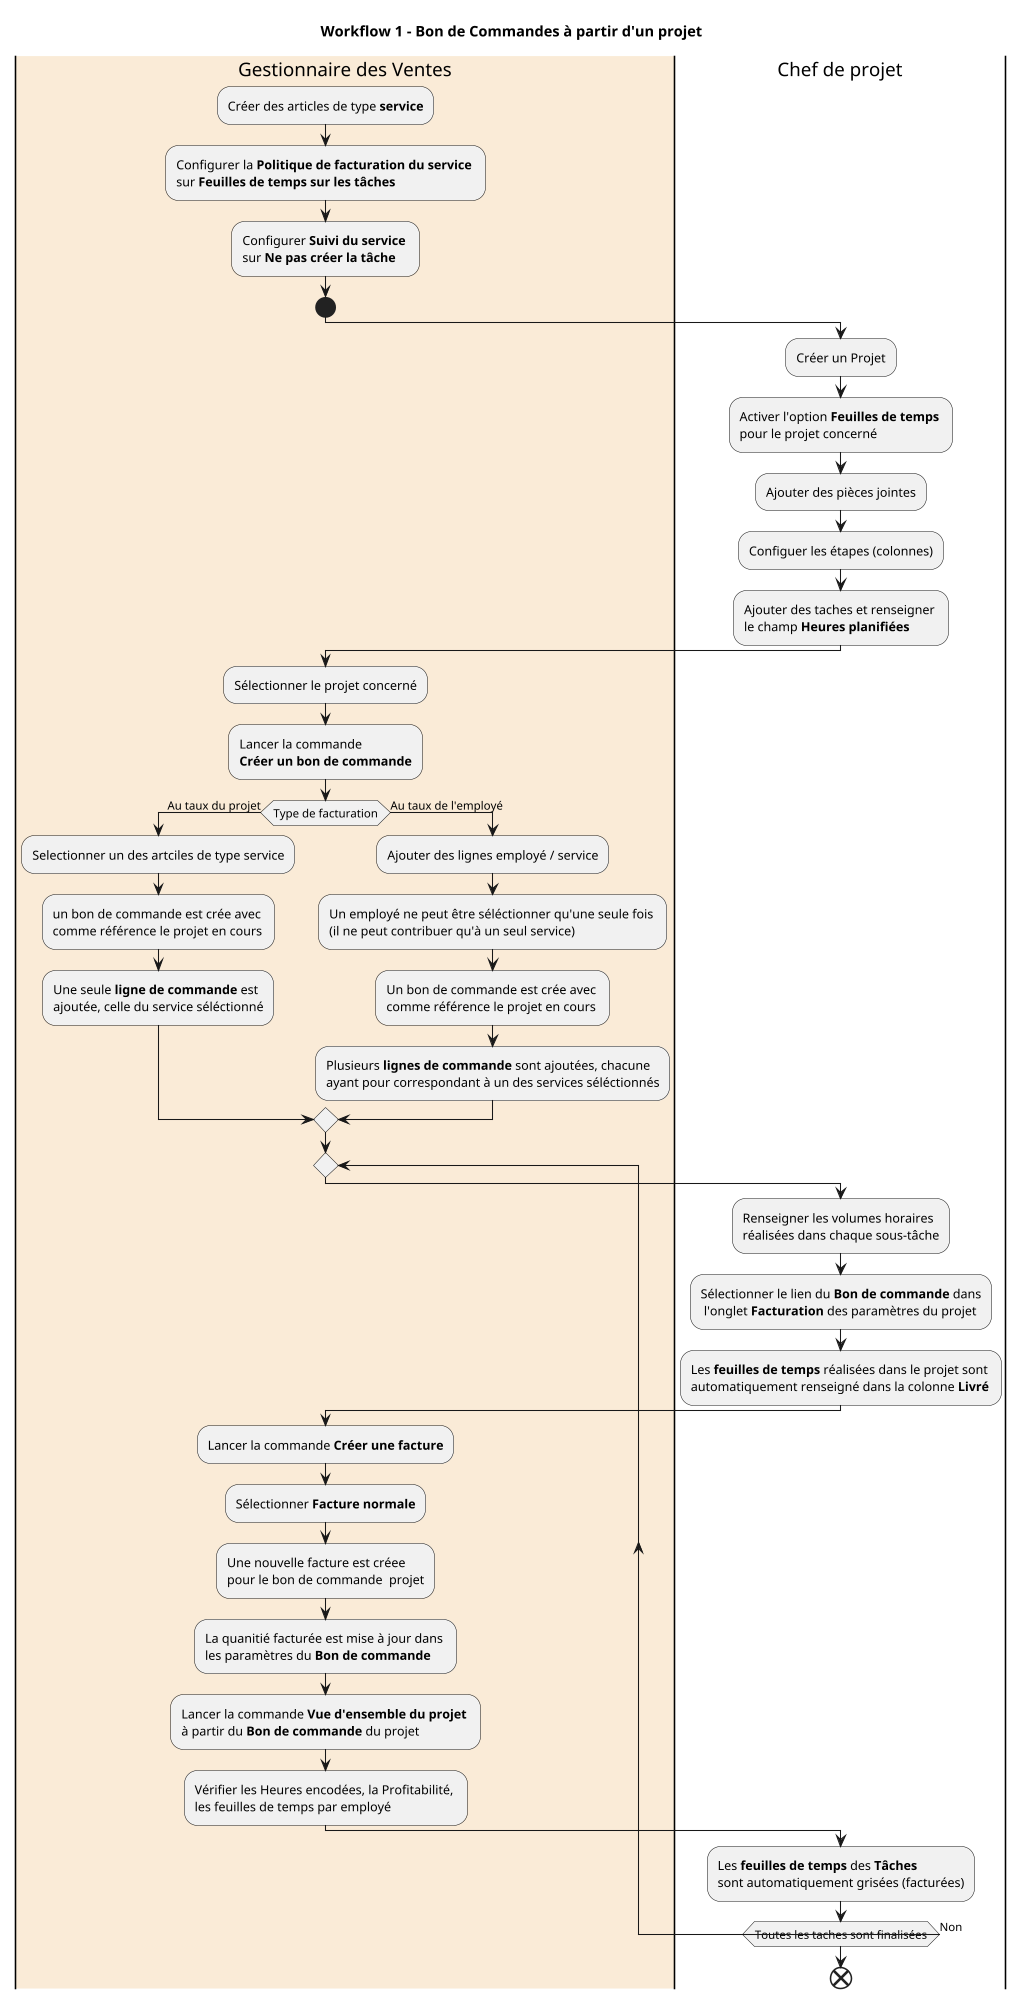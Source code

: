 
@startuml activity-projets-bc-a-partir-projet
title Workflow 1 - Bon de Commandes à partir d'un projet 
scale 200 width
scale 2000 height

|#AntiqueWhite|Gestionnaire des Ventes|
    :Créer des articles de type **service**;
    :Configurer la **Politique de facturation du service** \nsur **Feuilles de temps sur les tâches**;
    :Configurer **Suivi du service** \nsur **Ne pas créer la tâche**;

start

|Chef de projet|
    :Créer un Projet;
    :Activer l'option **Feuilles de temps** \npour le projet concerné;
    :Ajouter des pièces jointes;
    :Configuer les étapes (colonnes);
    :Ajouter des taches et renseigner \nle champ **Heures planifiées**;

|#AntiqueWhite|Gestionnaire des Ventes|
    :Sélectionner le projet concerné;
    :Lancer la commande \n**Créer un bon de commande**;

    if (Type de facturation) then (Au taux du projet)
        :Selectionner un des artciles de type service;
        :un bon de commande est crée avec \ncomme référence le projet en cours;
        :Une seule **ligne de commande** est \najoutée, celle du service séléctionné;
        
    else (Au taux de l'employé)
        :Ajouter des lignes employé / service;
        :Un employé ne peut être séléctionner qu'une seule fois \n(il ne peut contribuer qu'à un seul service);
        :Un bon de commande est crée avec \ncomme référence le projet en cours;
        :Plusieurs **lignes de commande** sont ajoutées, chacune \nayant pour correspondant à un des services séléctionnés;

    endif


repeat
    |Chef de projet|
    :Renseigner les volumes horaires \nréalisées dans chaque sous-tâche;
    :Sélectionner le lien du **Bon de commande** dans\n l'onglet **Facturation** des paramètres du projet;
    :Les **feuilles de temps** réalisées dans le projet sont \nautomatiquement renseigné dans la colonne **Livré**;

    |#AntiqueWhite|Gestionnaire des Ventes|
        :Lancer la commande **Créer une facture**;
        :Sélectionner **Facture normale**;
        :Une nouvelle facture est créee \npour le bon de commande  projet;
        :La quanitié facturée est mise à jour dans \nles paramètres du **Bon de commande**;
        :Lancer la commande **Vue d'ensemble du projet** \nà partir du **Bon de commande** du projet;
        :Vérifier les Heures encodées, la Profitabilité, \nles feuilles de temps par employé;
    |Chef de projet|
        :Les **feuilles de temps** des **Tâches** \nsont automatiquement grisées (facturées);
repeat while (Toutes les taches sont finalisées) is (Non)

end

@enduml
